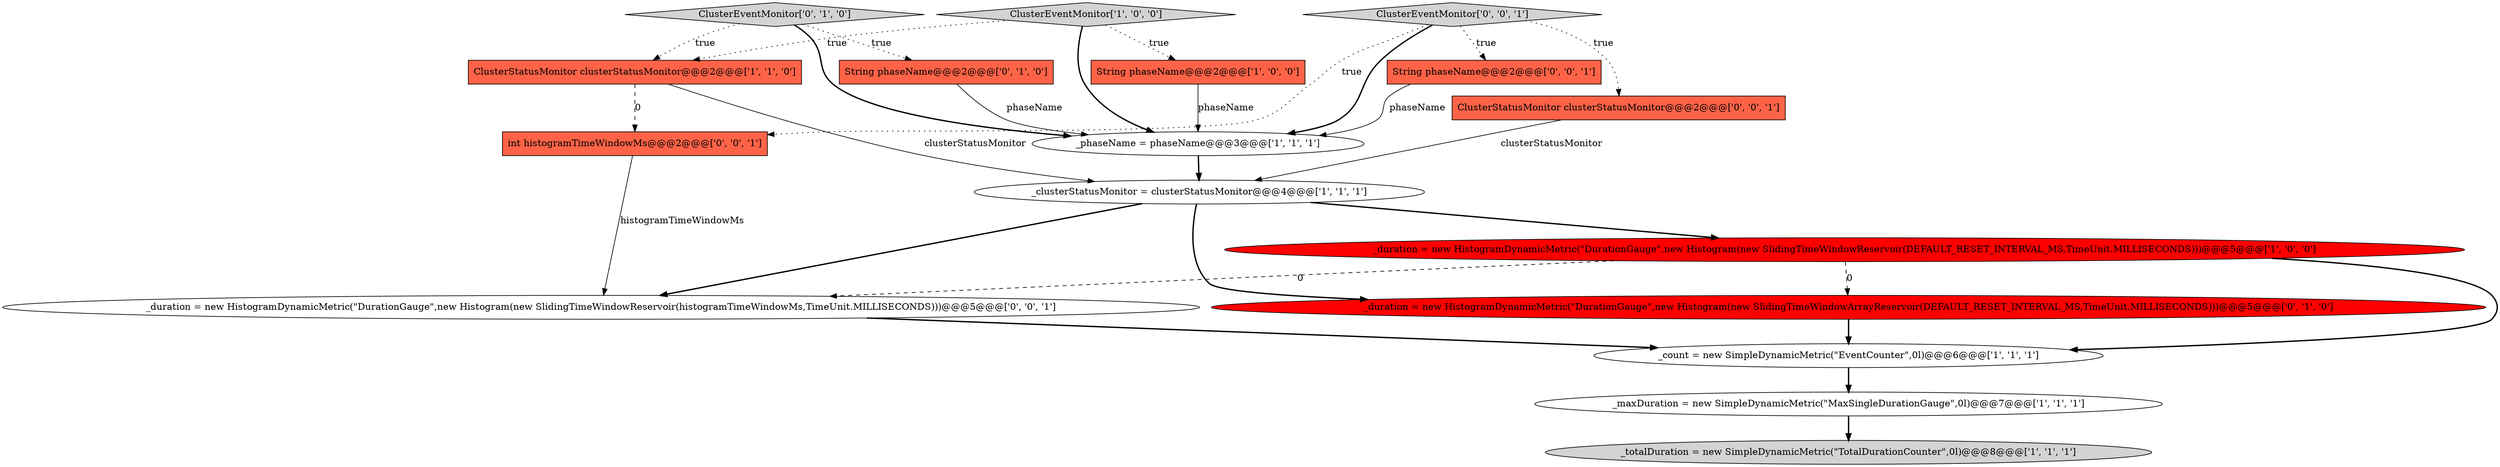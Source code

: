 digraph {
9 [style = filled, label = "_duration = new HistogramDynamicMetric(\"DurationGauge\",new Histogram(new SlidingTimeWindowArrayReservoir(DEFAULT_RESET_INTERVAL_MS,TimeUnit.MILLISECONDS)))@@@5@@@['0', '1', '0']", fillcolor = red, shape = ellipse image = "AAA1AAABBB2BBB"];
1 [style = filled, label = "String phaseName@@@2@@@['1', '0', '0']", fillcolor = tomato, shape = box image = "AAA0AAABBB1BBB"];
11 [style = filled, label = "ClusterEventMonitor['0', '1', '0']", fillcolor = lightgray, shape = diamond image = "AAA0AAABBB2BBB"];
16 [style = filled, label = "int histogramTimeWindowMs@@@2@@@['0', '0', '1']", fillcolor = tomato, shape = box image = "AAA0AAABBB3BBB"];
6 [style = filled, label = "_phaseName = phaseName@@@3@@@['1', '1', '1']", fillcolor = white, shape = ellipse image = "AAA0AAABBB1BBB"];
8 [style = filled, label = "_totalDuration = new SimpleDynamicMetric(\"TotalDurationCounter\",0l)@@@8@@@['1', '1', '1']", fillcolor = lightgray, shape = ellipse image = "AAA0AAABBB1BBB"];
0 [style = filled, label = "_duration = new HistogramDynamicMetric(\"DurationGauge\",new Histogram(new SlidingTimeWindowReservoir(DEFAULT_RESET_INTERVAL_MS,TimeUnit.MILLISECONDS)))@@@5@@@['1', '0', '0']", fillcolor = red, shape = ellipse image = "AAA1AAABBB1BBB"];
2 [style = filled, label = "_count = new SimpleDynamicMetric(\"EventCounter\",0l)@@@6@@@['1', '1', '1']", fillcolor = white, shape = ellipse image = "AAA0AAABBB1BBB"];
5 [style = filled, label = "_clusterStatusMonitor = clusterStatusMonitor@@@4@@@['1', '1', '1']", fillcolor = white, shape = ellipse image = "AAA0AAABBB1BBB"];
12 [style = filled, label = "ClusterStatusMonitor clusterStatusMonitor@@@2@@@['0', '0', '1']", fillcolor = tomato, shape = box image = "AAA0AAABBB3BBB"];
3 [style = filled, label = "ClusterEventMonitor['1', '0', '0']", fillcolor = lightgray, shape = diamond image = "AAA0AAABBB1BBB"];
15 [style = filled, label = "String phaseName@@@2@@@['0', '0', '1']", fillcolor = tomato, shape = box image = "AAA0AAABBB3BBB"];
10 [style = filled, label = "String phaseName@@@2@@@['0', '1', '0']", fillcolor = tomato, shape = box image = "AAA0AAABBB2BBB"];
14 [style = filled, label = "ClusterEventMonitor['0', '0', '1']", fillcolor = lightgray, shape = diamond image = "AAA0AAABBB3BBB"];
7 [style = filled, label = "ClusterStatusMonitor clusterStatusMonitor@@@2@@@['1', '1', '0']", fillcolor = tomato, shape = box image = "AAA0AAABBB1BBB"];
4 [style = filled, label = "_maxDuration = new SimpleDynamicMetric(\"MaxSingleDurationGauge\",0l)@@@7@@@['1', '1', '1']", fillcolor = white, shape = ellipse image = "AAA0AAABBB1BBB"];
13 [style = filled, label = "_duration = new HistogramDynamicMetric(\"DurationGauge\",new Histogram(new SlidingTimeWindowReservoir(histogramTimeWindowMs,TimeUnit.MILLISECONDS)))@@@5@@@['0', '0', '1']", fillcolor = white, shape = ellipse image = "AAA0AAABBB3BBB"];
11->7 [style = dotted, label="true"];
3->7 [style = dotted, label="true"];
1->6 [style = solid, label="phaseName"];
14->12 [style = dotted, label="true"];
5->9 [style = bold, label=""];
9->2 [style = bold, label=""];
11->10 [style = dotted, label="true"];
12->5 [style = solid, label="clusterStatusMonitor"];
7->16 [style = dashed, label="0"];
11->6 [style = bold, label=""];
0->2 [style = bold, label=""];
3->6 [style = bold, label=""];
7->5 [style = solid, label="clusterStatusMonitor"];
2->4 [style = bold, label=""];
15->6 [style = solid, label="phaseName"];
14->16 [style = dotted, label="true"];
6->5 [style = bold, label=""];
14->15 [style = dotted, label="true"];
5->0 [style = bold, label=""];
5->13 [style = bold, label=""];
0->13 [style = dashed, label="0"];
4->8 [style = bold, label=""];
10->6 [style = solid, label="phaseName"];
16->13 [style = solid, label="histogramTimeWindowMs"];
0->9 [style = dashed, label="0"];
3->1 [style = dotted, label="true"];
14->6 [style = bold, label=""];
13->2 [style = bold, label=""];
}
